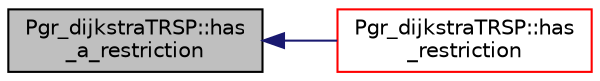 digraph "Pgr_dijkstraTRSP::has_a_restriction"
{
  edge [fontname="Helvetica",fontsize="10",labelfontname="Helvetica",labelfontsize="10"];
  node [fontname="Helvetica",fontsize="10",shape=record];
  rankdir="LR";
  Node57 [label="Pgr_dijkstraTRSP::has\l_a_restriction",height=0.2,width=0.4,color="black", fillcolor="grey75", style="filled", fontcolor="black"];
  Node57 -> Node58 [dir="back",color="midnightblue",fontsize="10",style="solid",fontname="Helvetica"];
  Node58 [label="Pgr_dijkstraTRSP::has\l_restriction",height=0.2,width=0.4,color="red", fillcolor="white", style="filled",URL="$classPgr__dijkstraTRSP.html#a46adf84aa4578b46331e645784499b10"];
}
